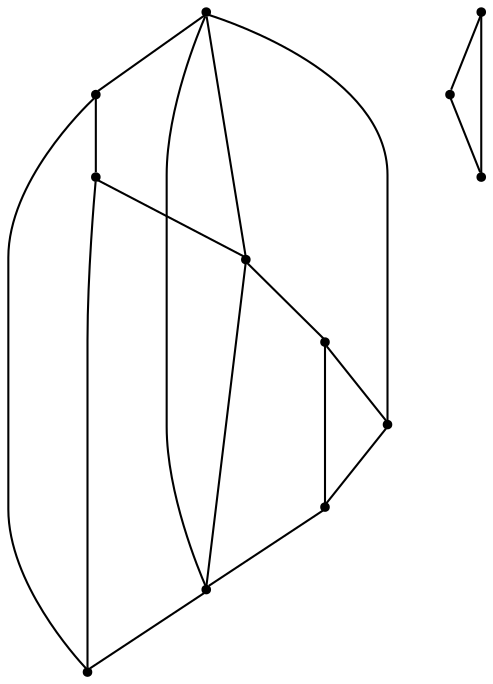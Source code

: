 graph {
  node [shape=point,comment="{\"directed\":false,\"doi\":\"10.1007/978-3-540-77537-9_27\",\"figure\":\"5 (1)\"}"]

  v0 [pos="1451.5794215002725,1708.8816794424342"]
  v1 [pos="1611.7610734096793,1429.4050122116546"]
  v2 [pos="1289.7090506797613,1428.154608547326"]
  v3 [pos="1580.9881693285565,1448.6619918592046"]
  v4 [pos="1553.5927666952443,1467.7939629410248"]
  v5 [pos="1324.6725595873454,1448.0993738116636"]
  v6 [pos="1452.3299809123193,1672.3057822256374"]
  v7 [pos="1353.3188415527343,1467.5438504074557"]
  v8 [pos="1484.7291235635446,1518.8750196745898"]
  v9 [pos="1453.7685557698094,1583.2108958620008"]
  v10 [pos="1423.2458911807037,1519.500316908865"]
  v11 [pos="1450.5161104424055,1740.0804592941743"]

  v5 -- v2 [id="-2",pos="1324.6725595873454,1448.0993738116636 1289.7090506797613,1428.154608547326 1289.7090506797613,1428.154608547326 1289.7090506797613,1428.154608547326"]
  v1 -- v2 [id="-3",pos="1611.7610734096793,1429.4050122116546 1289.7090506797613,1428.154608547326 1289.7090506797613,1428.154608547326 1289.7090506797613,1428.154608547326"]
  v1 -- v3 [id="-4",pos="1611.7610734096793,1429.4050122116546 1580.9881693285565,1448.6619918592046 1580.9881693285565,1448.6619918592046 1580.9881693285565,1448.6619918592046"]
  v3 -- v4 [id="-5",pos="1580.9881693285565,1448.6619918592046 1553.5927666952443,1467.7939629410248 1553.5927666952443,1467.7939629410248 1553.5927666952443,1467.7939629410248"]
  v0 -- v11 [id="-7",pos="1451.5794215002725,1708.8816794424342 1450.5161104424055,1740.0804592941743 1450.5161104424055,1740.0804592941743 1450.5161104424055,1740.0804592941743"]
  v6 -- v0 [id="-8",pos="1452.3299809123193,1672.3057822256374 1451.5794215002725,1708.8816794424342 1451.5794215002725,1708.8816794424342 1451.5794215002725,1708.8816794424342"]
  v0 -- v5 [id="-9",pos="1451.5794215002725,1708.8816794424342 1324.6725595873454,1448.0993738116636 1324.6725595873454,1448.0993738116636 1324.6725595873454,1448.0993738116636"]
  v6 -- v7 [id="-10",pos="1452.3299809123193,1672.3057822256374 1353.3188415527343,1467.5438504074557 1353.3188415527343,1467.5438504074557 1353.3188415527343,1467.5438504074557"]
  v9 -- v10 [id="-12",pos="1453.7685557698094,1583.2108958620008 1423.2458911807037,1519.500316908865 1423.2458911807037,1519.500316908865 1423.2458911807037,1519.500316908865"]
  v11 -- v2 [id="-13",pos="1450.5161104424055,1740.0804592941743 1289.7090506797613,1428.154608547326 1289.7090506797613,1428.154608547326 1289.7090506797613,1428.154608547326"]
  v8 -- v9 [id="-17",pos="1484.7291235635446,1518.8750196745898 1453.7685557698094,1583.2108958620008 1453.7685557698094,1583.2108958620008 1453.7685557698094,1583.2108958620008"]
  v7 -- v5 [id="-18",pos="1353.3188415527343,1467.5438504074557 1324.6725595873454,1448.0993738116636 1324.6725595873454,1448.0993738116636 1324.6725595873454,1448.0993738116636"]
  v8 -- v10 [id="-21",pos="1484.7291235635446,1518.8750196745898 1423.2458911807037,1519.500316908865 1423.2458911807037,1519.500316908865 1423.2458911807037,1519.500316908865"]
  v4 -- v6 [id="-23",pos="1553.5927666952443,1467.7939629410248 1452.3299809123193,1672.3057822256374 1452.3299809123193,1672.3057822256374 1452.3299809123193,1672.3057822256374"]
  v3 -- v5 [id="-25",pos="1580.9881693285565,1448.6619918592046 1324.6725595873454,1448.0993738116636 1324.6725595873454,1448.0993738116636 1324.6725595873454,1448.0993738116636"]
  v3 -- v0 [id="-26",pos="1580.9881693285565,1448.6619918592046 1451.5794215002725,1708.8816794424342 1451.5794215002725,1708.8816794424342 1451.5794215002725,1708.8816794424342"]
  v11 -- v1 [id="-27",pos="1450.5161104424055,1740.0804592941743 1611.7610734096793,1429.4050122116546 1611.7610734096793,1429.4050122116546 1611.7610734096793,1429.4050122116546"]
  v4 -- v7 [id="-28",pos="1553.5927666952443,1467.7939629410248 1353.3188415527343,1467.5438504074557 1353.3188415527343,1467.5438504074557 1353.3188415527343,1467.5438504074557"]
}